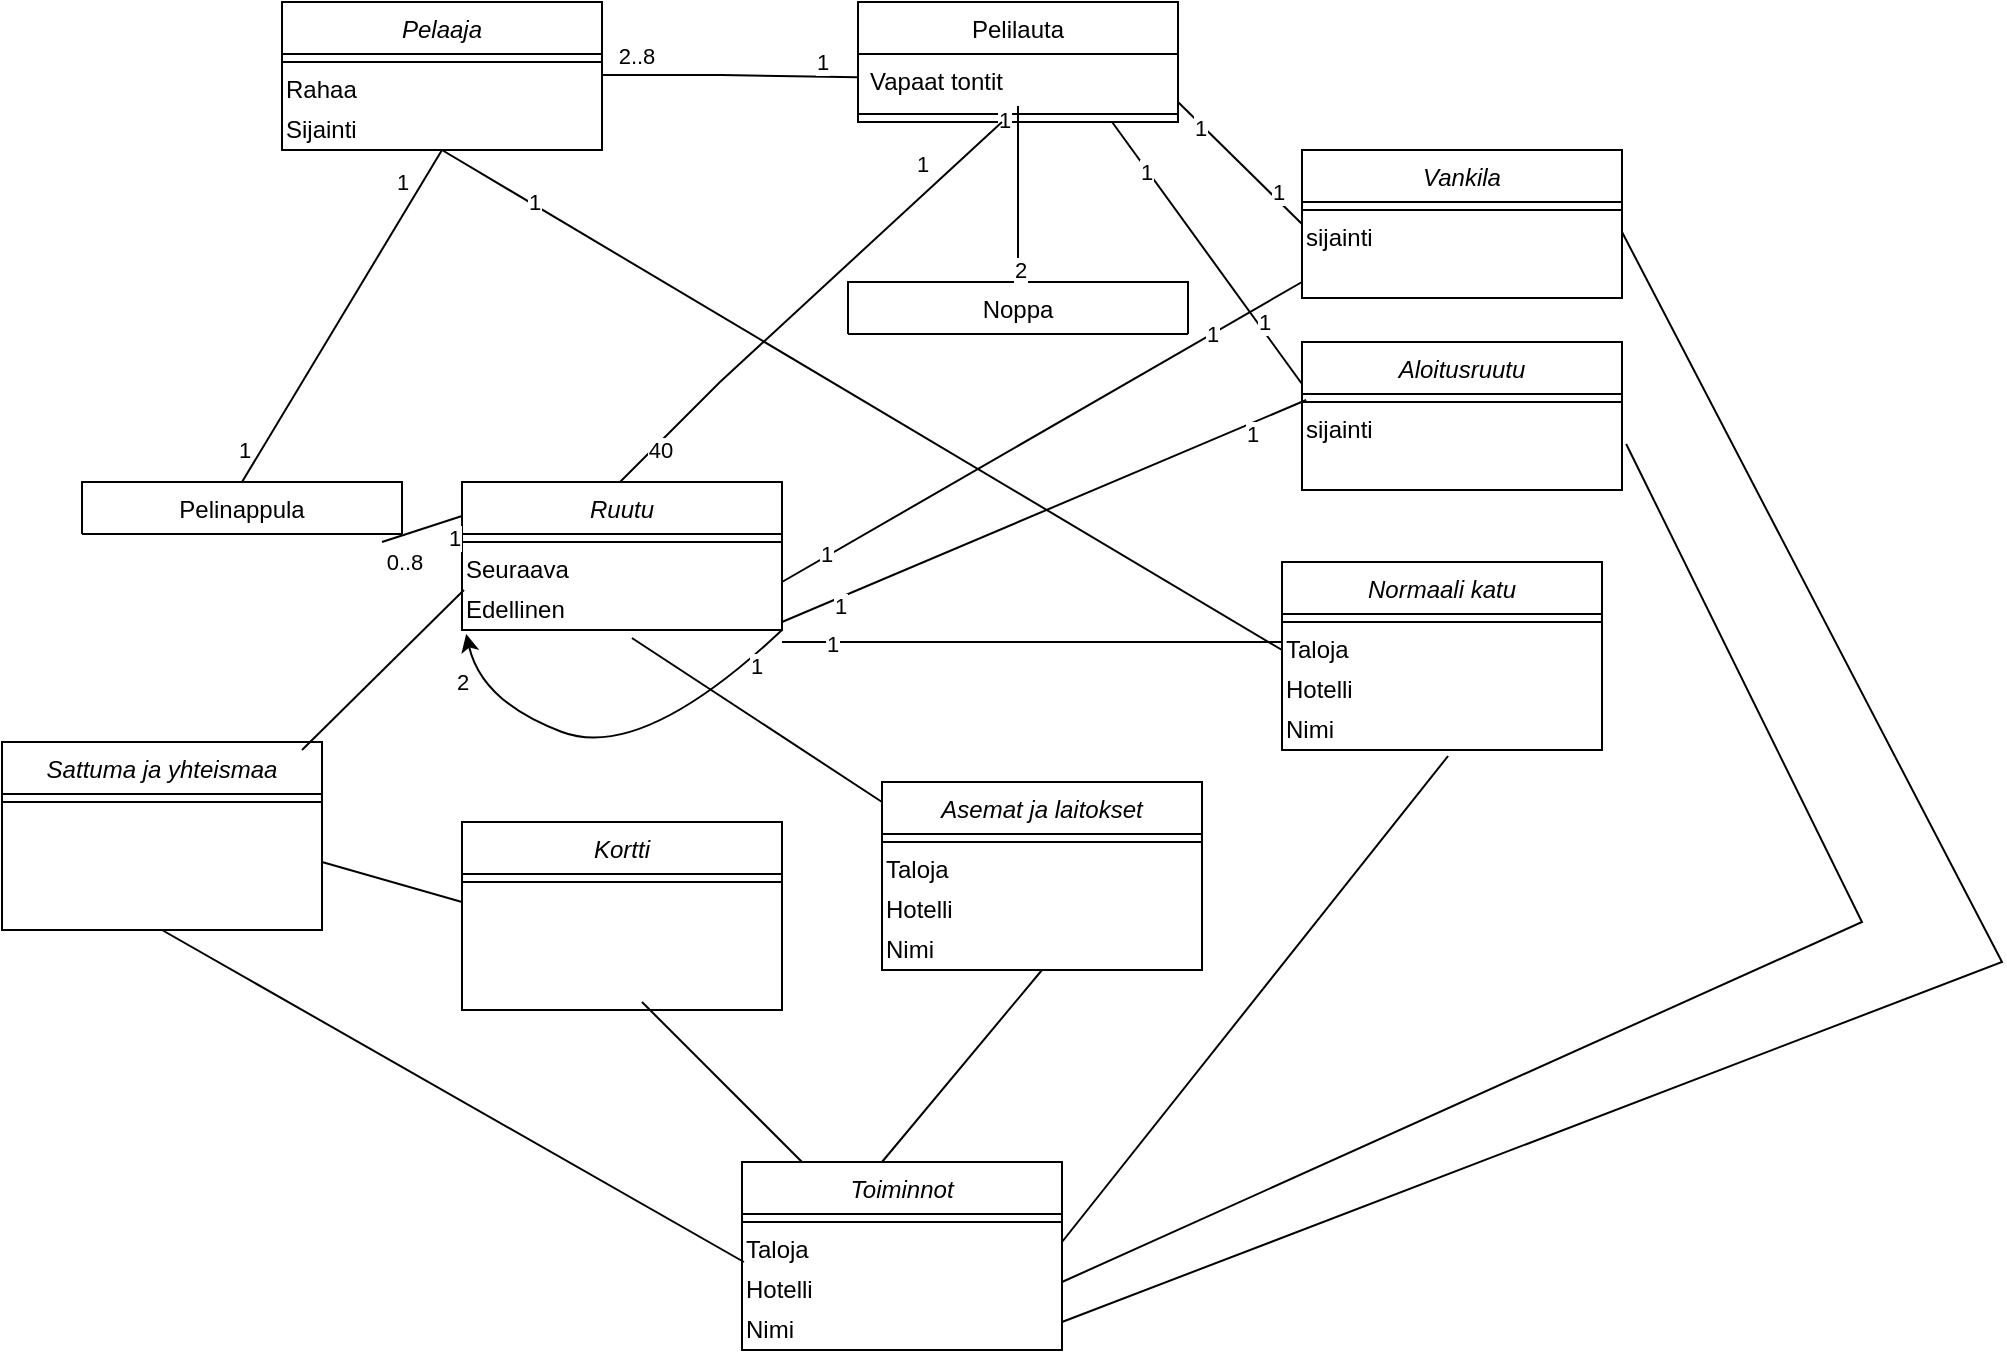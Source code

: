 <mxfile version="17.4.0" type="device"><diagram id="C5RBs43oDa-KdzZeNtuy" name="Page-1"><mxGraphModel dx="1350" dy="793" grid="1" gridSize="10" guides="1" tooltips="1" connect="1" arrows="1" fold="1" page="1" pageScale="1" pageWidth="827" pageHeight="1169" math="0" shadow="0"><root><mxCell id="WIyWlLk6GJQsqaUBKTNV-0"/><mxCell id="WIyWlLk6GJQsqaUBKTNV-1" parent="WIyWlLk6GJQsqaUBKTNV-0"/><mxCell id="zkfFHV4jXpPFQw0GAbJ--0" value="Pelaaja" style="swimlane;fontStyle=2;align=center;verticalAlign=top;childLayout=stackLayout;horizontal=1;startSize=26;horizontalStack=0;resizeParent=1;resizeLast=0;collapsible=1;marginBottom=0;rounded=0;shadow=0;strokeWidth=1;" parent="WIyWlLk6GJQsqaUBKTNV-1" vertex="1"><mxGeometry x="220" y="120" width="160" height="74" as="geometry"><mxRectangle x="220" y="120" width="160" height="26" as="alternateBounds"/></mxGeometry></mxCell><mxCell id="zkfFHV4jXpPFQw0GAbJ--4" value="" style="line;html=1;strokeWidth=1;align=left;verticalAlign=middle;spacingTop=-1;spacingLeft=3;spacingRight=3;rotatable=0;labelPosition=right;points=[];portConstraint=eastwest;" parent="zkfFHV4jXpPFQw0GAbJ--0" vertex="1"><mxGeometry y="26" width="160" height="8" as="geometry"/></mxCell><mxCell id="vgeKCnenBttKRkKRPftM-1" value="&lt;div&gt;Rahaa&lt;/div&gt;" style="text;html=1;resizable=0;autosize=1;align=left;verticalAlign=middle;points=[];fillColor=none;strokeColor=none;rounded=0;" vertex="1" parent="zkfFHV4jXpPFQw0GAbJ--0"><mxGeometry y="34" width="160" height="20" as="geometry"/></mxCell><mxCell id="vgeKCnenBttKRkKRPftM-2" value="&lt;div align=&quot;left&quot;&gt;Sijainti&lt;/div&gt;" style="text;html=1;resizable=0;autosize=1;align=left;verticalAlign=middle;points=[];fillColor=none;strokeColor=none;rounded=0;" vertex="1" parent="zkfFHV4jXpPFQw0GAbJ--0"><mxGeometry y="54" width="160" height="20" as="geometry"/></mxCell><mxCell id="zkfFHV4jXpPFQw0GAbJ--6" value="Pelinappula&#xA;" style="swimlane;fontStyle=0;align=center;verticalAlign=top;childLayout=stackLayout;horizontal=1;startSize=26;horizontalStack=0;resizeParent=1;resizeLast=0;collapsible=1;marginBottom=0;rounded=0;shadow=0;strokeWidth=1;" parent="WIyWlLk6GJQsqaUBKTNV-1" vertex="1" collapsed="1"><mxGeometry x="120" y="360" width="160" height="26" as="geometry"><mxRectangle x="120" y="360" width="160" height="138" as="alternateBounds"/></mxGeometry></mxCell><mxCell id="zkfFHV4jXpPFQw0GAbJ--9" value="" style="line;html=1;strokeWidth=1;align=left;verticalAlign=middle;spacingTop=-1;spacingLeft=3;spacingRight=3;rotatable=0;labelPosition=right;points=[];portConstraint=eastwest;" parent="zkfFHV4jXpPFQw0GAbJ--6" vertex="1"><mxGeometry y="26" width="160" height="8" as="geometry"/></mxCell><mxCell id="zkfFHV4jXpPFQw0GAbJ--13" value="Noppa" style="swimlane;fontStyle=0;align=center;verticalAlign=top;childLayout=stackLayout;horizontal=1;startSize=26;horizontalStack=0;resizeParent=1;resizeLast=0;collapsible=1;marginBottom=0;rounded=0;shadow=0;strokeWidth=1;" parent="WIyWlLk6GJQsqaUBKTNV-1" vertex="1" collapsed="1"><mxGeometry x="503" y="260" width="170" height="26" as="geometry"><mxRectangle x="330" y="360" width="160" height="70" as="alternateBounds"/></mxGeometry></mxCell><mxCell id="zkfFHV4jXpPFQw0GAbJ--15" value="" style="line;html=1;strokeWidth=1;align=left;verticalAlign=middle;spacingTop=-1;spacingLeft=3;spacingRight=3;rotatable=0;labelPosition=right;points=[];portConstraint=eastwest;" parent="zkfFHV4jXpPFQw0GAbJ--13" vertex="1"><mxGeometry y="26" width="160" height="8" as="geometry"/></mxCell><mxCell id="zkfFHV4jXpPFQw0GAbJ--17" value="Pelilauta" style="swimlane;fontStyle=0;align=center;verticalAlign=top;childLayout=stackLayout;horizontal=1;startSize=26;horizontalStack=0;resizeParent=1;resizeLast=0;collapsible=1;marginBottom=0;rounded=0;shadow=0;strokeWidth=1;" parent="WIyWlLk6GJQsqaUBKTNV-1" vertex="1"><mxGeometry x="508" y="120" width="160" height="60" as="geometry"><mxRectangle x="550" y="140" width="160" height="26" as="alternateBounds"/></mxGeometry></mxCell><mxCell id="zkfFHV4jXpPFQw0GAbJ--19" value="Vapaat tontit" style="text;align=left;verticalAlign=top;spacingLeft=4;spacingRight=4;overflow=hidden;rotatable=0;points=[[0,0.5],[1,0.5]];portConstraint=eastwest;rounded=0;shadow=0;html=0;" parent="zkfFHV4jXpPFQw0GAbJ--17" vertex="1"><mxGeometry y="26" width="160" height="26" as="geometry"/></mxCell><mxCell id="zkfFHV4jXpPFQw0GAbJ--23" value="" style="line;html=1;strokeWidth=1;align=left;verticalAlign=middle;spacingTop=-1;spacingLeft=3;spacingRight=3;rotatable=0;labelPosition=right;points=[];portConstraint=eastwest;" parent="zkfFHV4jXpPFQw0GAbJ--17" vertex="1"><mxGeometry y="52" width="160" height="8" as="geometry"/></mxCell><mxCell id="vgeKCnenBttKRkKRPftM-5" value="" style="endArrow=none;html=1;rounded=0;" edge="1" parent="WIyWlLk6GJQsqaUBKTNV-1" target="zkfFHV4jXpPFQw0GAbJ--19"><mxGeometry width="50" height="50" relative="1" as="geometry"><mxPoint x="380" y="156.5" as="sourcePoint"/><mxPoint x="500" y="156.5" as="targetPoint"/><Array as="points"><mxPoint x="440" y="156.5"/></Array></mxGeometry></mxCell><mxCell id="vgeKCnenBttKRkKRPftM-6" value="2..8" style="edgeLabel;html=1;align=center;verticalAlign=middle;resizable=0;points=[];" vertex="1" connectable="0" parent="vgeKCnenBttKRkKRPftM-5"><mxGeometry x="-0.734" y="3" relative="1" as="geometry"><mxPoint y="-7" as="offset"/></mxGeometry></mxCell><mxCell id="vgeKCnenBttKRkKRPftM-7" value="1" style="edgeLabel;html=1;align=center;verticalAlign=middle;resizable=0;points=[];" vertex="1" connectable="0" parent="vgeKCnenBttKRkKRPftM-5"><mxGeometry x="0.61" y="-4" relative="1" as="geometry"><mxPoint x="7" y="-11" as="offset"/></mxGeometry></mxCell><mxCell id="vgeKCnenBttKRkKRPftM-8" value="" style="endArrow=none;html=1;rounded=0;entryX=0.5;entryY=1;entryDx=0;entryDy=0;" edge="1" parent="WIyWlLk6GJQsqaUBKTNV-1" target="zkfFHV4jXpPFQw0GAbJ--0"><mxGeometry width="50" height="50" relative="1" as="geometry"><mxPoint x="200" y="360" as="sourcePoint"/><mxPoint x="250" y="310" as="targetPoint"/></mxGeometry></mxCell><mxCell id="vgeKCnenBttKRkKRPftM-9" value="1" style="edgeLabel;html=1;align=center;verticalAlign=middle;resizable=0;points=[];" vertex="1" connectable="0" parent="vgeKCnenBttKRkKRPftM-8"><mxGeometry x="-0.811" y="1" relative="1" as="geometry"><mxPoint x="-8" as="offset"/></mxGeometry></mxCell><mxCell id="vgeKCnenBttKRkKRPftM-10" value="1" style="edgeLabel;html=1;align=center;verticalAlign=middle;resizable=0;points=[];" vertex="1" connectable="0" parent="vgeKCnenBttKRkKRPftM-8"><mxGeometry x="0.789" y="3" relative="1" as="geometry"><mxPoint x="-7" as="offset"/></mxGeometry></mxCell><mxCell id="vgeKCnenBttKRkKRPftM-11" value="" style="endArrow=none;html=1;rounded=0;exitX=0.5;exitY=0;exitDx=0;exitDy=0;" edge="1" parent="WIyWlLk6GJQsqaUBKTNV-1" source="zkfFHV4jXpPFQw0GAbJ--13" target="zkfFHV4jXpPFQw0GAbJ--19"><mxGeometry width="50" height="50" relative="1" as="geometry"><mxPoint x="414" y="360" as="sourcePoint"/><mxPoint x="580" y="190" as="targetPoint"/><Array as="points"/></mxGeometry></mxCell><mxCell id="vgeKCnenBttKRkKRPftM-12" value="2" style="edgeLabel;html=1;align=center;verticalAlign=middle;resizable=0;points=[];" vertex="1" connectable="0" parent="vgeKCnenBttKRkKRPftM-11"><mxGeometry x="-0.851" y="-1" relative="1" as="geometry"><mxPoint as="offset"/></mxGeometry></mxCell><mxCell id="vgeKCnenBttKRkKRPftM-13" value="1" style="edgeLabel;html=1;align=center;verticalAlign=middle;resizable=0;points=[];" vertex="1" connectable="0" parent="vgeKCnenBttKRkKRPftM-11"><mxGeometry x="0.845" relative="1" as="geometry"><mxPoint x="-7" as="offset"/></mxGeometry></mxCell><mxCell id="vgeKCnenBttKRkKRPftM-17" value="Ruutu" style="swimlane;fontStyle=2;align=center;verticalAlign=top;childLayout=stackLayout;horizontal=1;startSize=26;horizontalStack=0;resizeParent=1;resizeLast=0;collapsible=1;marginBottom=0;rounded=0;shadow=0;strokeWidth=1;" vertex="1" parent="WIyWlLk6GJQsqaUBKTNV-1"><mxGeometry x="310" y="360" width="160" height="74" as="geometry"><mxRectangle x="220" y="120" width="160" height="26" as="alternateBounds"/></mxGeometry></mxCell><mxCell id="vgeKCnenBttKRkKRPftM-18" value="" style="line;html=1;strokeWidth=1;align=left;verticalAlign=middle;spacingTop=-1;spacingLeft=3;spacingRight=3;rotatable=0;labelPosition=right;points=[];portConstraint=eastwest;" vertex="1" parent="vgeKCnenBttKRkKRPftM-17"><mxGeometry y="26" width="160" height="8" as="geometry"/></mxCell><mxCell id="vgeKCnenBttKRkKRPftM-19" value="Seuraava" style="text;html=1;resizable=0;autosize=1;align=left;verticalAlign=middle;points=[];fillColor=none;strokeColor=none;rounded=0;" vertex="1" parent="vgeKCnenBttKRkKRPftM-17"><mxGeometry y="34" width="160" height="20" as="geometry"/></mxCell><mxCell id="vgeKCnenBttKRkKRPftM-20" value="Edellinen" style="text;html=1;resizable=0;autosize=1;align=left;verticalAlign=middle;points=[];fillColor=none;strokeColor=none;rounded=0;" vertex="1" parent="vgeKCnenBttKRkKRPftM-17"><mxGeometry y="54" width="160" height="20" as="geometry"/></mxCell><mxCell id="vgeKCnenBttKRkKRPftM-25" value="" style="curved=1;endArrow=classic;html=1;rounded=0;entryX=0.013;entryY=1.1;entryDx=0;entryDy=0;entryPerimeter=0;exitX=1;exitY=1;exitDx=0;exitDy=0;" edge="1" parent="vgeKCnenBttKRkKRPftM-17" source="vgeKCnenBttKRkKRPftM-17" target="vgeKCnenBttKRkKRPftM-20"><mxGeometry width="50" height="50" relative="1" as="geometry"><mxPoint x="10" y="160" as="sourcePoint"/><mxPoint x="60" y="110" as="targetPoint"/><Array as="points"><mxPoint x="90" y="140"/><mxPoint x="10" y="110"/></Array></mxGeometry></mxCell><mxCell id="vgeKCnenBttKRkKRPftM-26" value="1" style="edgeLabel;html=1;align=center;verticalAlign=middle;resizable=0;points=[];" vertex="1" connectable="0" parent="vgeKCnenBttKRkKRPftM-25"><mxGeometry x="-0.799" y="4" relative="1" as="geometry"><mxPoint as="offset"/></mxGeometry></mxCell><mxCell id="vgeKCnenBttKRkKRPftM-27" value="2" style="edgeLabel;html=1;align=center;verticalAlign=middle;resizable=0;points=[];" vertex="1" connectable="0" parent="vgeKCnenBttKRkKRPftM-25"><mxGeometry x="0.518" y="-2" relative="1" as="geometry"><mxPoint x="-27" y="-14" as="offset"/></mxGeometry></mxCell><mxCell id="vgeKCnenBttKRkKRPftM-21" value="" style="endArrow=none;html=1;rounded=0;" edge="1" parent="WIyWlLk6GJQsqaUBKTNV-1"><mxGeometry width="50" height="50" relative="1" as="geometry"><mxPoint x="389" y="360" as="sourcePoint"/><mxPoint x="439" y="310" as="targetPoint"/><Array as="points"><mxPoint x="439" y="310"/><mxPoint x="580" y="180"/></Array></mxGeometry></mxCell><mxCell id="vgeKCnenBttKRkKRPftM-22" value="1" style="edgeLabel;html=1;align=center;verticalAlign=middle;resizable=0;points=[];" vertex="1" connectable="0" parent="vgeKCnenBttKRkKRPftM-21"><mxGeometry x="0.062" y="-1" relative="1" as="geometry"><mxPoint x="-25" y="5" as="offset"/></mxGeometry></mxCell><mxCell id="vgeKCnenBttKRkKRPftM-23" value="40" style="edgeLabel;html=1;align=center;verticalAlign=middle;resizable=0;points=[];" vertex="1" connectable="0" parent="vgeKCnenBttKRkKRPftM-21"><mxGeometry x="-0.888" y="-3" relative="1" as="geometry"><mxPoint as="offset"/></mxGeometry></mxCell><mxCell id="vgeKCnenBttKRkKRPftM-28" value="" style="endArrow=none;html=1;rounded=0;" edge="1" parent="WIyWlLk6GJQsqaUBKTNV-1"><mxGeometry width="50" height="50" relative="1" as="geometry"><mxPoint x="270" y="390" as="sourcePoint"/><mxPoint x="310" y="377" as="targetPoint"/></mxGeometry></mxCell><mxCell id="vgeKCnenBttKRkKRPftM-29" value="0..8" style="edgeLabel;html=1;align=center;verticalAlign=middle;resizable=0;points=[];" vertex="1" connectable="0" parent="vgeKCnenBttKRkKRPftM-28"><mxGeometry x="-0.505" y="-4" relative="1" as="geometry"><mxPoint y="9" as="offset"/></mxGeometry></mxCell><mxCell id="vgeKCnenBttKRkKRPftM-30" value="1" style="edgeLabel;html=1;align=center;verticalAlign=middle;resizable=0;points=[];" vertex="1" connectable="0" parent="vgeKCnenBttKRkKRPftM-28"><mxGeometry x="0.379" y="3" relative="1" as="geometry"><mxPoint x="9" y="10" as="offset"/></mxGeometry></mxCell><mxCell id="vgeKCnenBttKRkKRPftM-31" value="Vankila&#xA;" style="swimlane;fontStyle=2;align=center;verticalAlign=top;childLayout=stackLayout;horizontal=1;startSize=26;horizontalStack=0;resizeParent=1;resizeLast=0;collapsible=1;marginBottom=0;rounded=0;shadow=0;strokeWidth=1;" vertex="1" parent="WIyWlLk6GJQsqaUBKTNV-1"><mxGeometry x="730" y="194" width="160" height="74" as="geometry"><mxRectangle x="220" y="120" width="160" height="26" as="alternateBounds"/></mxGeometry></mxCell><mxCell id="vgeKCnenBttKRkKRPftM-32" value="" style="line;html=1;strokeWidth=1;align=left;verticalAlign=middle;spacingTop=-1;spacingLeft=3;spacingRight=3;rotatable=0;labelPosition=right;points=[];portConstraint=eastwest;" vertex="1" parent="vgeKCnenBttKRkKRPftM-31"><mxGeometry y="26" width="160" height="8" as="geometry"/></mxCell><mxCell id="vgeKCnenBttKRkKRPftM-44" value="sijainti" style="text;html=1;resizable=0;autosize=1;align=left;verticalAlign=middle;points=[];fillColor=none;strokeColor=none;rounded=0;" vertex="1" parent="vgeKCnenBttKRkKRPftM-31"><mxGeometry y="34" width="160" height="20" as="geometry"/></mxCell><mxCell id="vgeKCnenBttKRkKRPftM-38" value="" style="endArrow=none;html=1;rounded=0;exitX=0;exitY=0.5;exitDx=0;exitDy=0;" edge="1" parent="WIyWlLk6GJQsqaUBKTNV-1" source="vgeKCnenBttKRkKRPftM-31"><mxGeometry width="50" height="50" relative="1" as="geometry"><mxPoint x="618" y="220" as="sourcePoint"/><mxPoint x="668" y="170" as="targetPoint"/></mxGeometry></mxCell><mxCell id="vgeKCnenBttKRkKRPftM-39" value="1" style="edgeLabel;html=1;align=center;verticalAlign=middle;resizable=0;points=[];" vertex="1" connectable="0" parent="vgeKCnenBttKRkKRPftM-38"><mxGeometry x="-0.545" y="-3" relative="1" as="geometry"><mxPoint as="offset"/></mxGeometry></mxCell><mxCell id="vgeKCnenBttKRkKRPftM-40" value="1" style="edgeLabel;html=1;align=center;verticalAlign=middle;resizable=0;points=[];" vertex="1" connectable="0" parent="vgeKCnenBttKRkKRPftM-38"><mxGeometry x="0.626" y="1" relative="1" as="geometry"><mxPoint as="offset"/></mxGeometry></mxCell><mxCell id="vgeKCnenBttKRkKRPftM-46" value="Aloitusruutu" style="swimlane;fontStyle=2;align=center;verticalAlign=top;childLayout=stackLayout;horizontal=1;startSize=26;horizontalStack=0;resizeParent=1;resizeLast=0;collapsible=1;marginBottom=0;rounded=0;shadow=0;strokeWidth=1;" vertex="1" parent="WIyWlLk6GJQsqaUBKTNV-1"><mxGeometry x="730" y="290" width="160" height="74" as="geometry"><mxRectangle x="220" y="120" width="160" height="26" as="alternateBounds"/></mxGeometry></mxCell><mxCell id="vgeKCnenBttKRkKRPftM-47" value="" style="line;html=1;strokeWidth=1;align=left;verticalAlign=middle;spacingTop=-1;spacingLeft=3;spacingRight=3;rotatable=0;labelPosition=right;points=[];portConstraint=eastwest;" vertex="1" parent="vgeKCnenBttKRkKRPftM-46"><mxGeometry y="26" width="160" height="8" as="geometry"/></mxCell><mxCell id="vgeKCnenBttKRkKRPftM-48" value="sijainti" style="text;html=1;resizable=0;autosize=1;align=left;verticalAlign=middle;points=[];fillColor=none;strokeColor=none;rounded=0;" vertex="1" parent="vgeKCnenBttKRkKRPftM-46"><mxGeometry y="34" width="160" height="20" as="geometry"/></mxCell><mxCell id="vgeKCnenBttKRkKRPftM-49" value="" style="endArrow=none;html=1;rounded=0;exitX=0;exitY=0.5;exitDx=0;exitDy=0;entryX=0.794;entryY=1;entryDx=0;entryDy=0;entryPerimeter=0;" edge="1" parent="WIyWlLk6GJQsqaUBKTNV-1" target="zkfFHV4jXpPFQw0GAbJ--23"><mxGeometry width="50" height="50" relative="1" as="geometry"><mxPoint x="730" y="311" as="sourcePoint"/><mxPoint x="668" y="250" as="targetPoint"/></mxGeometry></mxCell><mxCell id="vgeKCnenBttKRkKRPftM-50" value="1" style="edgeLabel;html=1;align=center;verticalAlign=middle;resizable=0;points=[];" vertex="1" connectable="0" parent="vgeKCnenBttKRkKRPftM-49"><mxGeometry x="-0.545" y="-3" relative="1" as="geometry"><mxPoint as="offset"/></mxGeometry></mxCell><mxCell id="vgeKCnenBttKRkKRPftM-51" value="1" style="edgeLabel;html=1;align=center;verticalAlign=middle;resizable=0;points=[];" vertex="1" connectable="0" parent="vgeKCnenBttKRkKRPftM-49"><mxGeometry x="0.626" y="1" relative="1" as="geometry"><mxPoint as="offset"/></mxGeometry></mxCell><mxCell id="vgeKCnenBttKRkKRPftM-52" value="Normaali katu" style="swimlane;fontStyle=2;align=center;verticalAlign=top;childLayout=stackLayout;horizontal=1;startSize=26;horizontalStack=0;resizeParent=1;resizeLast=0;collapsible=1;marginBottom=0;rounded=0;shadow=0;strokeWidth=1;" vertex="1" parent="WIyWlLk6GJQsqaUBKTNV-1"><mxGeometry x="720" y="400" width="160" height="94" as="geometry"><mxRectangle x="220" y="120" width="160" height="26" as="alternateBounds"/></mxGeometry></mxCell><mxCell id="vgeKCnenBttKRkKRPftM-53" value="" style="line;html=1;strokeWidth=1;align=left;verticalAlign=middle;spacingTop=-1;spacingLeft=3;spacingRight=3;rotatable=0;labelPosition=right;points=[];portConstraint=eastwest;" vertex="1" parent="vgeKCnenBttKRkKRPftM-52"><mxGeometry y="26" width="160" height="8" as="geometry"/></mxCell><mxCell id="vgeKCnenBttKRkKRPftM-54" value="&lt;div&gt;Taloja&lt;/div&gt;" style="text;html=1;resizable=0;autosize=1;align=left;verticalAlign=middle;points=[];fillColor=none;strokeColor=none;rounded=0;" vertex="1" parent="vgeKCnenBttKRkKRPftM-52"><mxGeometry y="34" width="160" height="20" as="geometry"/></mxCell><mxCell id="vgeKCnenBttKRkKRPftM-64" value="Hotelli" style="text;html=1;resizable=0;autosize=1;align=left;verticalAlign=middle;points=[];fillColor=none;strokeColor=none;rounded=0;" vertex="1" parent="vgeKCnenBttKRkKRPftM-52"><mxGeometry y="54" width="160" height="20" as="geometry"/></mxCell><mxCell id="vgeKCnenBttKRkKRPftM-65" value="&lt;div align=&quot;left&quot;&gt;Nimi&lt;/div&gt;" style="text;html=1;resizable=0;autosize=1;align=left;verticalAlign=middle;points=[];fillColor=none;strokeColor=none;rounded=0;" vertex="1" parent="vgeKCnenBttKRkKRPftM-52"><mxGeometry y="74" width="160" height="20" as="geometry"/></mxCell><mxCell id="vgeKCnenBttKRkKRPftM-55" value="" style="endArrow=none;html=1;rounded=0;" edge="1" parent="WIyWlLk6GJQsqaUBKTNV-1"><mxGeometry width="50" height="50" relative="1" as="geometry"><mxPoint x="470" y="410" as="sourcePoint"/><mxPoint x="730" y="260" as="targetPoint"/></mxGeometry></mxCell><mxCell id="vgeKCnenBttKRkKRPftM-56" value="1" style="edgeLabel;html=1;align=center;verticalAlign=middle;resizable=0;points=[];" vertex="1" connectable="0" parent="vgeKCnenBttKRkKRPftM-55"><mxGeometry x="-0.826" y="1" relative="1" as="geometry"><mxPoint as="offset"/></mxGeometry></mxCell><mxCell id="vgeKCnenBttKRkKRPftM-57" value="1" style="edgeLabel;html=1;align=center;verticalAlign=middle;resizable=0;points=[];" vertex="1" connectable="0" parent="vgeKCnenBttKRkKRPftM-55"><mxGeometry x="0.663" relative="1" as="geometry"><mxPoint x="-1" as="offset"/></mxGeometry></mxCell><mxCell id="vgeKCnenBttKRkKRPftM-58" value="" style="endArrow=none;html=1;rounded=0;entryX=0.013;entryY=0.375;entryDx=0;entryDy=0;entryPerimeter=0;" edge="1" parent="WIyWlLk6GJQsqaUBKTNV-1" target="vgeKCnenBttKRkKRPftM-47"><mxGeometry width="50" height="50" relative="1" as="geometry"><mxPoint x="470" y="430" as="sourcePoint"/><mxPoint x="520" y="380" as="targetPoint"/></mxGeometry></mxCell><mxCell id="vgeKCnenBttKRkKRPftM-59" value="1" style="edgeLabel;html=1;align=center;verticalAlign=middle;resizable=0;points=[];" vertex="1" connectable="0" parent="vgeKCnenBttKRkKRPftM-58"><mxGeometry x="-0.79" y="-4" relative="1" as="geometry"><mxPoint as="offset"/></mxGeometry></mxCell><mxCell id="vgeKCnenBttKRkKRPftM-60" value="1" style="edgeLabel;html=1;align=center;verticalAlign=middle;resizable=0;points=[];" vertex="1" connectable="0" parent="vgeKCnenBttKRkKRPftM-58"><mxGeometry x="0.778" y="-5" relative="1" as="geometry"><mxPoint as="offset"/></mxGeometry></mxCell><mxCell id="vgeKCnenBttKRkKRPftM-61" value="" style="endArrow=none;html=1;rounded=0;entryX=0;entryY=0.3;entryDx=0;entryDy=0;entryPerimeter=0;" edge="1" parent="WIyWlLk6GJQsqaUBKTNV-1" target="vgeKCnenBttKRkKRPftM-54"><mxGeometry width="50" height="50" relative="1" as="geometry"><mxPoint x="470" y="440" as="sourcePoint"/><mxPoint x="520" y="390" as="targetPoint"/></mxGeometry></mxCell><mxCell id="vgeKCnenBttKRkKRPftM-62" value="1" style="edgeLabel;html=1;align=center;verticalAlign=middle;resizable=0;points=[];" vertex="1" connectable="0" parent="vgeKCnenBttKRkKRPftM-61"><mxGeometry x="-0.8" y="-1" relative="1" as="geometry"><mxPoint as="offset"/></mxGeometry></mxCell><mxCell id="vgeKCnenBttKRkKRPftM-66" value="" style="endArrow=none;html=1;rounded=0;exitX=0.5;exitY=1;exitDx=0;exitDy=0;" edge="1" parent="WIyWlLk6GJQsqaUBKTNV-1" source="zkfFHV4jXpPFQw0GAbJ--0"><mxGeometry width="50" height="50" relative="1" as="geometry"><mxPoint x="670" y="494" as="sourcePoint"/><mxPoint x="720" y="444" as="targetPoint"/></mxGeometry></mxCell><mxCell id="vgeKCnenBttKRkKRPftM-67" value="1" style="edgeLabel;html=1;align=center;verticalAlign=middle;resizable=0;points=[];" vertex="1" connectable="0" parent="vgeKCnenBttKRkKRPftM-66"><mxGeometry x="-0.784" y="1" relative="1" as="geometry"><mxPoint as="offset"/></mxGeometry></mxCell><mxCell id="vgeKCnenBttKRkKRPftM-69" value="Kortti" style="swimlane;fontStyle=2;align=center;verticalAlign=top;childLayout=stackLayout;horizontal=1;startSize=26;horizontalStack=0;resizeParent=1;resizeLast=0;collapsible=1;marginBottom=0;rounded=0;shadow=0;strokeWidth=1;" vertex="1" parent="WIyWlLk6GJQsqaUBKTNV-1"><mxGeometry x="310" y="530" width="160" height="94" as="geometry"><mxRectangle x="220" y="120" width="160" height="26" as="alternateBounds"/></mxGeometry></mxCell><mxCell id="vgeKCnenBttKRkKRPftM-70" value="" style="line;html=1;strokeWidth=1;align=left;verticalAlign=middle;spacingTop=-1;spacingLeft=3;spacingRight=3;rotatable=0;labelPosition=right;points=[];portConstraint=eastwest;" vertex="1" parent="vgeKCnenBttKRkKRPftM-69"><mxGeometry y="26" width="160" height="8" as="geometry"/></mxCell><mxCell id="vgeKCnenBttKRkKRPftM-74" value="Sattuma ja yhteismaa" style="swimlane;fontStyle=2;align=center;verticalAlign=top;childLayout=stackLayout;horizontal=1;startSize=26;horizontalStack=0;resizeParent=1;resizeLast=0;collapsible=1;marginBottom=0;rounded=0;shadow=0;strokeWidth=1;" vertex="1" parent="WIyWlLk6GJQsqaUBKTNV-1"><mxGeometry x="80" y="490" width="160" height="94" as="geometry"><mxRectangle x="220" y="120" width="160" height="26" as="alternateBounds"/></mxGeometry></mxCell><mxCell id="vgeKCnenBttKRkKRPftM-75" value="" style="line;html=1;strokeWidth=1;align=left;verticalAlign=middle;spacingTop=-1;spacingLeft=3;spacingRight=3;rotatable=0;labelPosition=right;points=[];portConstraint=eastwest;" vertex="1" parent="vgeKCnenBttKRkKRPftM-74"><mxGeometry y="26" width="160" height="8" as="geometry"/></mxCell><mxCell id="vgeKCnenBttKRkKRPftM-79" value="Asemat ja laitokset" style="swimlane;fontStyle=2;align=center;verticalAlign=top;childLayout=stackLayout;horizontal=1;startSize=26;horizontalStack=0;resizeParent=1;resizeLast=0;collapsible=1;marginBottom=0;rounded=0;shadow=0;strokeWidth=1;" vertex="1" parent="WIyWlLk6GJQsqaUBKTNV-1"><mxGeometry x="520" y="510" width="160" height="94" as="geometry"><mxRectangle x="220" y="120" width="160" height="26" as="alternateBounds"/></mxGeometry></mxCell><mxCell id="vgeKCnenBttKRkKRPftM-80" value="" style="line;html=1;strokeWidth=1;align=left;verticalAlign=middle;spacingTop=-1;spacingLeft=3;spacingRight=3;rotatable=0;labelPosition=right;points=[];portConstraint=eastwest;" vertex="1" parent="vgeKCnenBttKRkKRPftM-79"><mxGeometry y="26" width="160" height="8" as="geometry"/></mxCell><mxCell id="vgeKCnenBttKRkKRPftM-81" value="&lt;div&gt;Taloja&lt;/div&gt;" style="text;html=1;resizable=0;autosize=1;align=left;verticalAlign=middle;points=[];fillColor=none;strokeColor=none;rounded=0;" vertex="1" parent="vgeKCnenBttKRkKRPftM-79"><mxGeometry y="34" width="160" height="20" as="geometry"/></mxCell><mxCell id="vgeKCnenBttKRkKRPftM-82" value="Hotelli" style="text;html=1;resizable=0;autosize=1;align=left;verticalAlign=middle;points=[];fillColor=none;strokeColor=none;rounded=0;" vertex="1" parent="vgeKCnenBttKRkKRPftM-79"><mxGeometry y="54" width="160" height="20" as="geometry"/></mxCell><mxCell id="vgeKCnenBttKRkKRPftM-83" value="&lt;div align=&quot;left&quot;&gt;Nimi&lt;/div&gt;" style="text;html=1;resizable=0;autosize=1;align=left;verticalAlign=middle;points=[];fillColor=none;strokeColor=none;rounded=0;" vertex="1" parent="vgeKCnenBttKRkKRPftM-79"><mxGeometry y="74" width="160" height="20" as="geometry"/></mxCell><mxCell id="vgeKCnenBttKRkKRPftM-84" value="Toiminnot" style="swimlane;fontStyle=2;align=center;verticalAlign=top;childLayout=stackLayout;horizontal=1;startSize=26;horizontalStack=0;resizeParent=1;resizeLast=0;collapsible=1;marginBottom=0;rounded=0;shadow=0;strokeWidth=1;" vertex="1" parent="WIyWlLk6GJQsqaUBKTNV-1"><mxGeometry x="450" y="700" width="160" height="94" as="geometry"><mxRectangle x="220" y="120" width="160" height="26" as="alternateBounds"/></mxGeometry></mxCell><mxCell id="vgeKCnenBttKRkKRPftM-85" value="" style="line;html=1;strokeWidth=1;align=left;verticalAlign=middle;spacingTop=-1;spacingLeft=3;spacingRight=3;rotatable=0;labelPosition=right;points=[];portConstraint=eastwest;" vertex="1" parent="vgeKCnenBttKRkKRPftM-84"><mxGeometry y="26" width="160" height="8" as="geometry"/></mxCell><mxCell id="vgeKCnenBttKRkKRPftM-86" value="&lt;div&gt;Taloja&lt;/div&gt;" style="text;html=1;resizable=0;autosize=1;align=left;verticalAlign=middle;points=[];fillColor=none;strokeColor=none;rounded=0;" vertex="1" parent="vgeKCnenBttKRkKRPftM-84"><mxGeometry y="34" width="160" height="20" as="geometry"/></mxCell><mxCell id="vgeKCnenBttKRkKRPftM-87" value="Hotelli" style="text;html=1;resizable=0;autosize=1;align=left;verticalAlign=middle;points=[];fillColor=none;strokeColor=none;rounded=0;" vertex="1" parent="vgeKCnenBttKRkKRPftM-84"><mxGeometry y="54" width="160" height="20" as="geometry"/></mxCell><mxCell id="vgeKCnenBttKRkKRPftM-88" value="&lt;div align=&quot;left&quot;&gt;Nimi&lt;/div&gt;" style="text;html=1;resizable=0;autosize=1;align=left;verticalAlign=middle;points=[];fillColor=none;strokeColor=none;rounded=0;" vertex="1" parent="vgeKCnenBttKRkKRPftM-84"><mxGeometry y="74" width="160" height="20" as="geometry"/></mxCell><mxCell id="vgeKCnenBttKRkKRPftM-89" value="" style="endArrow=none;html=1;rounded=0;" edge="1" parent="WIyWlLk6GJQsqaUBKTNV-1"><mxGeometry width="50" height="50" relative="1" as="geometry"><mxPoint x="240" y="550" as="sourcePoint"/><mxPoint x="310" y="570" as="targetPoint"/></mxGeometry></mxCell><mxCell id="vgeKCnenBttKRkKRPftM-90" value="" style="endArrow=none;html=1;rounded=0;entryX=0.006;entryY=0;entryDx=0;entryDy=0;entryPerimeter=0;" edge="1" parent="WIyWlLk6GJQsqaUBKTNV-1" target="vgeKCnenBttKRkKRPftM-20"><mxGeometry width="50" height="50" relative="1" as="geometry"><mxPoint x="230" y="494" as="sourcePoint"/><mxPoint x="280" y="444" as="targetPoint"/></mxGeometry></mxCell><mxCell id="vgeKCnenBttKRkKRPftM-91" value="" style="endArrow=none;html=1;rounded=0;entryX=0.531;entryY=1.2;entryDx=0;entryDy=0;entryPerimeter=0;" edge="1" parent="WIyWlLk6GJQsqaUBKTNV-1" target="vgeKCnenBttKRkKRPftM-20"><mxGeometry width="50" height="50" relative="1" as="geometry"><mxPoint x="520" y="520" as="sourcePoint"/><mxPoint x="570" y="470" as="targetPoint"/></mxGeometry></mxCell><mxCell id="vgeKCnenBttKRkKRPftM-92" value="" style="endArrow=none;html=1;rounded=0;" edge="1" parent="WIyWlLk6GJQsqaUBKTNV-1"><mxGeometry width="50" height="50" relative="1" as="geometry"><mxPoint x="480" y="700" as="sourcePoint"/><mxPoint x="400" y="620" as="targetPoint"/></mxGeometry></mxCell><mxCell id="vgeKCnenBttKRkKRPftM-93" value="" style="endArrow=none;html=1;rounded=0;entryX=0.5;entryY=1;entryDx=0;entryDy=0;exitX=0.006;exitY=-0.2;exitDx=0;exitDy=0;exitPerimeter=0;" edge="1" parent="WIyWlLk6GJQsqaUBKTNV-1" source="vgeKCnenBttKRkKRPftM-87" target="vgeKCnenBttKRkKRPftM-74"><mxGeometry width="50" height="50" relative="1" as="geometry"><mxPoint x="364" y="750" as="sourcePoint"/><mxPoint x="414" y="700" as="targetPoint"/></mxGeometry></mxCell><mxCell id="vgeKCnenBttKRkKRPftM-94" value="" style="endArrow=none;html=1;rounded=0;entryX=0.5;entryY=1;entryDx=0;entryDy=0;" edge="1" parent="WIyWlLk6GJQsqaUBKTNV-1" target="vgeKCnenBttKRkKRPftM-79"><mxGeometry width="50" height="50" relative="1" as="geometry"><mxPoint x="520" y="700" as="sourcePoint"/><mxPoint x="570" y="650" as="targetPoint"/></mxGeometry></mxCell><mxCell id="vgeKCnenBttKRkKRPftM-95" value="" style="endArrow=none;html=1;rounded=0;entryX=0.519;entryY=1.15;entryDx=0;entryDy=0;entryPerimeter=0;" edge="1" parent="WIyWlLk6GJQsqaUBKTNV-1" target="vgeKCnenBttKRkKRPftM-65"><mxGeometry width="50" height="50" relative="1" as="geometry"><mxPoint x="610" y="740" as="sourcePoint"/><mxPoint x="810" y="520" as="targetPoint"/></mxGeometry></mxCell><mxCell id="vgeKCnenBttKRkKRPftM-96" value="" style="endArrow=none;html=1;rounded=0;entryX=1.013;entryY=0.85;entryDx=0;entryDy=0;entryPerimeter=0;" edge="1" parent="WIyWlLk6GJQsqaUBKTNV-1" target="vgeKCnenBttKRkKRPftM-48"><mxGeometry width="50" height="50" relative="1" as="geometry"><mxPoint x="610" y="760" as="sourcePoint"/><mxPoint x="660" y="710" as="targetPoint"/><Array as="points"><mxPoint x="1010" y="580"/></Array></mxGeometry></mxCell><mxCell id="vgeKCnenBttKRkKRPftM-97" value="" style="endArrow=none;html=1;rounded=0;entryX=1;entryY=0.35;entryDx=0;entryDy=0;entryPerimeter=0;" edge="1" parent="WIyWlLk6GJQsqaUBKTNV-1" target="vgeKCnenBttKRkKRPftM-44"><mxGeometry width="50" height="50" relative="1" as="geometry"><mxPoint x="610" y="780" as="sourcePoint"/><mxPoint x="900" y="250" as="targetPoint"/><Array as="points"><mxPoint x="1080" y="600"/></Array></mxGeometry></mxCell></root></mxGraphModel></diagram></mxfile>